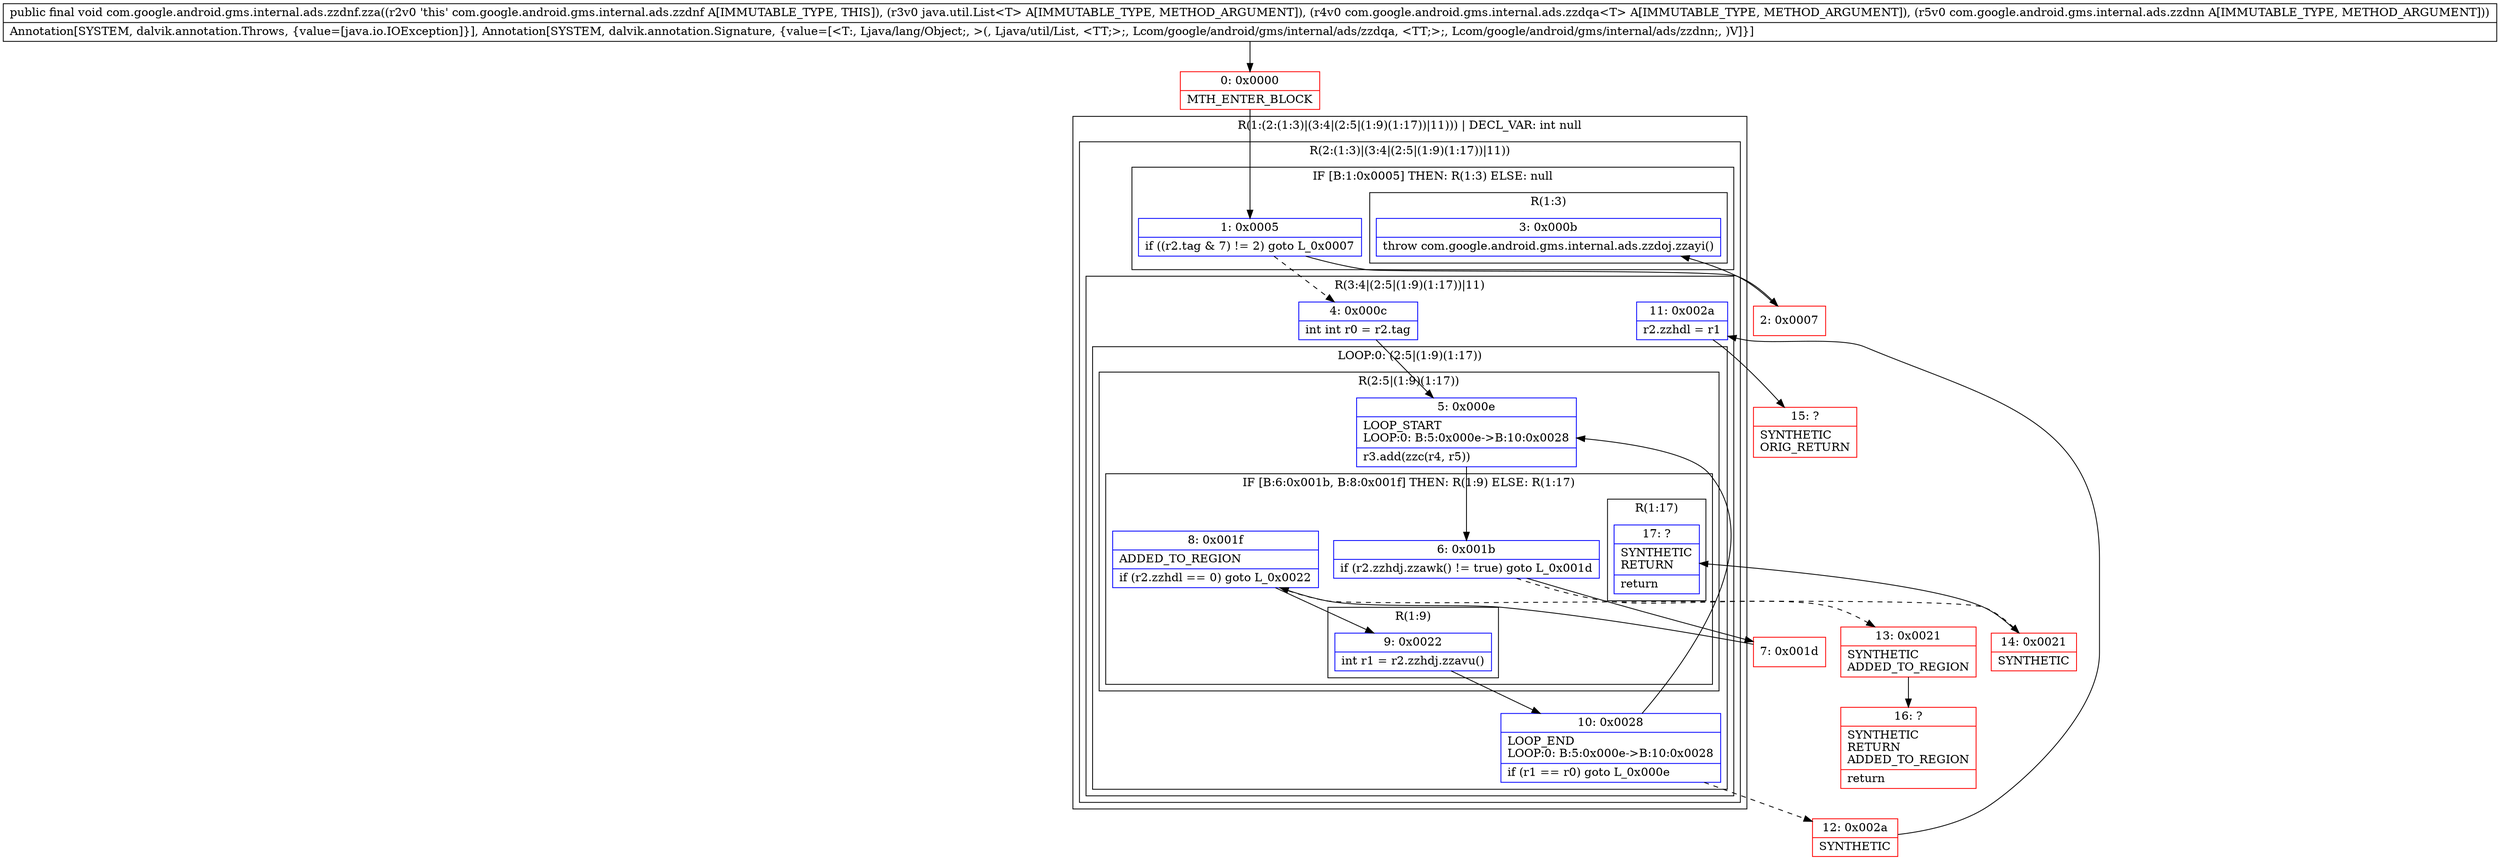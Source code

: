 digraph "CFG forcom.google.android.gms.internal.ads.zzdnf.zza(Ljava\/util\/List;Lcom\/google\/android\/gms\/internal\/ads\/zzdqa;Lcom\/google\/android\/gms\/internal\/ads\/zzdnn;)V" {
subgraph cluster_Region_1642403885 {
label = "R(1:(2:(1:3)|(3:4|(2:5|(1:9)(1:17))|11))) | DECL_VAR: int null\l";
node [shape=record,color=blue];
subgraph cluster_Region_1249500186 {
label = "R(2:(1:3)|(3:4|(2:5|(1:9)(1:17))|11))";
node [shape=record,color=blue];
subgraph cluster_IfRegion_275284032 {
label = "IF [B:1:0x0005] THEN: R(1:3) ELSE: null";
node [shape=record,color=blue];
Node_1 [shape=record,label="{1\:\ 0x0005|if ((r2.tag & 7) != 2) goto L_0x0007\l}"];
subgraph cluster_Region_1081395215 {
label = "R(1:3)";
node [shape=record,color=blue];
Node_3 [shape=record,label="{3\:\ 0x000b|throw com.google.android.gms.internal.ads.zzdoj.zzayi()\l}"];
}
}
subgraph cluster_Region_1846340499 {
label = "R(3:4|(2:5|(1:9)(1:17))|11)";
node [shape=record,color=blue];
Node_4 [shape=record,label="{4\:\ 0x000c|int int r0 = r2.tag\l}"];
subgraph cluster_LoopRegion_1517243630 {
label = "LOOP:0: (2:5|(1:9)(1:17))";
node [shape=record,color=blue];
Node_10 [shape=record,label="{10\:\ 0x0028|LOOP_END\lLOOP:0: B:5:0x000e\-\>B:10:0x0028\l|if (r1 == r0) goto L_0x000e\l}"];
subgraph cluster_Region_161055836 {
label = "R(2:5|(1:9)(1:17))";
node [shape=record,color=blue];
Node_5 [shape=record,label="{5\:\ 0x000e|LOOP_START\lLOOP:0: B:5:0x000e\-\>B:10:0x0028\l|r3.add(zzc(r4, r5))\l}"];
subgraph cluster_IfRegion_226758777 {
label = "IF [B:6:0x001b, B:8:0x001f] THEN: R(1:9) ELSE: R(1:17)";
node [shape=record,color=blue];
Node_6 [shape=record,label="{6\:\ 0x001b|if (r2.zzhdj.zzawk() != true) goto L_0x001d\l}"];
Node_8 [shape=record,label="{8\:\ 0x001f|ADDED_TO_REGION\l|if (r2.zzhdl == 0) goto L_0x0022\l}"];
subgraph cluster_Region_1700545122 {
label = "R(1:9)";
node [shape=record,color=blue];
Node_9 [shape=record,label="{9\:\ 0x0022|int r1 = r2.zzhdj.zzavu()\l}"];
}
subgraph cluster_Region_1505422089 {
label = "R(1:17)";
node [shape=record,color=blue];
Node_17 [shape=record,label="{17\:\ ?|SYNTHETIC\lRETURN\l|return\l}"];
}
}
}
}
Node_11 [shape=record,label="{11\:\ 0x002a|r2.zzhdl = r1\l}"];
}
}
}
Node_0 [shape=record,color=red,label="{0\:\ 0x0000|MTH_ENTER_BLOCK\l}"];
Node_2 [shape=record,color=red,label="{2\:\ 0x0007}"];
Node_7 [shape=record,color=red,label="{7\:\ 0x001d}"];
Node_12 [shape=record,color=red,label="{12\:\ 0x002a|SYNTHETIC\l}"];
Node_13 [shape=record,color=red,label="{13\:\ 0x0021|SYNTHETIC\lADDED_TO_REGION\l}"];
Node_14 [shape=record,color=red,label="{14\:\ 0x0021|SYNTHETIC\l}"];
Node_15 [shape=record,color=red,label="{15\:\ ?|SYNTHETIC\lORIG_RETURN\l}"];
Node_16 [shape=record,color=red,label="{16\:\ ?|SYNTHETIC\lRETURN\lADDED_TO_REGION\l|return\l}"];
MethodNode[shape=record,label="{public final void com.google.android.gms.internal.ads.zzdnf.zza((r2v0 'this' com.google.android.gms.internal.ads.zzdnf A[IMMUTABLE_TYPE, THIS]), (r3v0 java.util.List\<T\> A[IMMUTABLE_TYPE, METHOD_ARGUMENT]), (r4v0 com.google.android.gms.internal.ads.zzdqa\<T\> A[IMMUTABLE_TYPE, METHOD_ARGUMENT]), (r5v0 com.google.android.gms.internal.ads.zzdnn A[IMMUTABLE_TYPE, METHOD_ARGUMENT]))  | Annotation[SYSTEM, dalvik.annotation.Throws, \{value=[java.io.IOException]\}], Annotation[SYSTEM, dalvik.annotation.Signature, \{value=[\<T:, Ljava\/lang\/Object;, \>(, Ljava\/util\/List, \<TT;\>;, Lcom\/google\/android\/gms\/internal\/ads\/zzdqa, \<TT;\>;, Lcom\/google\/android\/gms\/internal\/ads\/zzdnn;, )V]\}]\l}"];
MethodNode -> Node_0;
Node_1 -> Node_2;
Node_1 -> Node_4[style=dashed];
Node_4 -> Node_5;
Node_10 -> Node_5;
Node_10 -> Node_12[style=dashed];
Node_5 -> Node_6;
Node_6 -> Node_7;
Node_6 -> Node_13[style=dashed];
Node_8 -> Node_9;
Node_8 -> Node_14[style=dashed];
Node_9 -> Node_10;
Node_11 -> Node_15;
Node_0 -> Node_1;
Node_2 -> Node_3;
Node_7 -> Node_8;
Node_12 -> Node_11;
Node_13 -> Node_16;
Node_14 -> Node_17;
}

